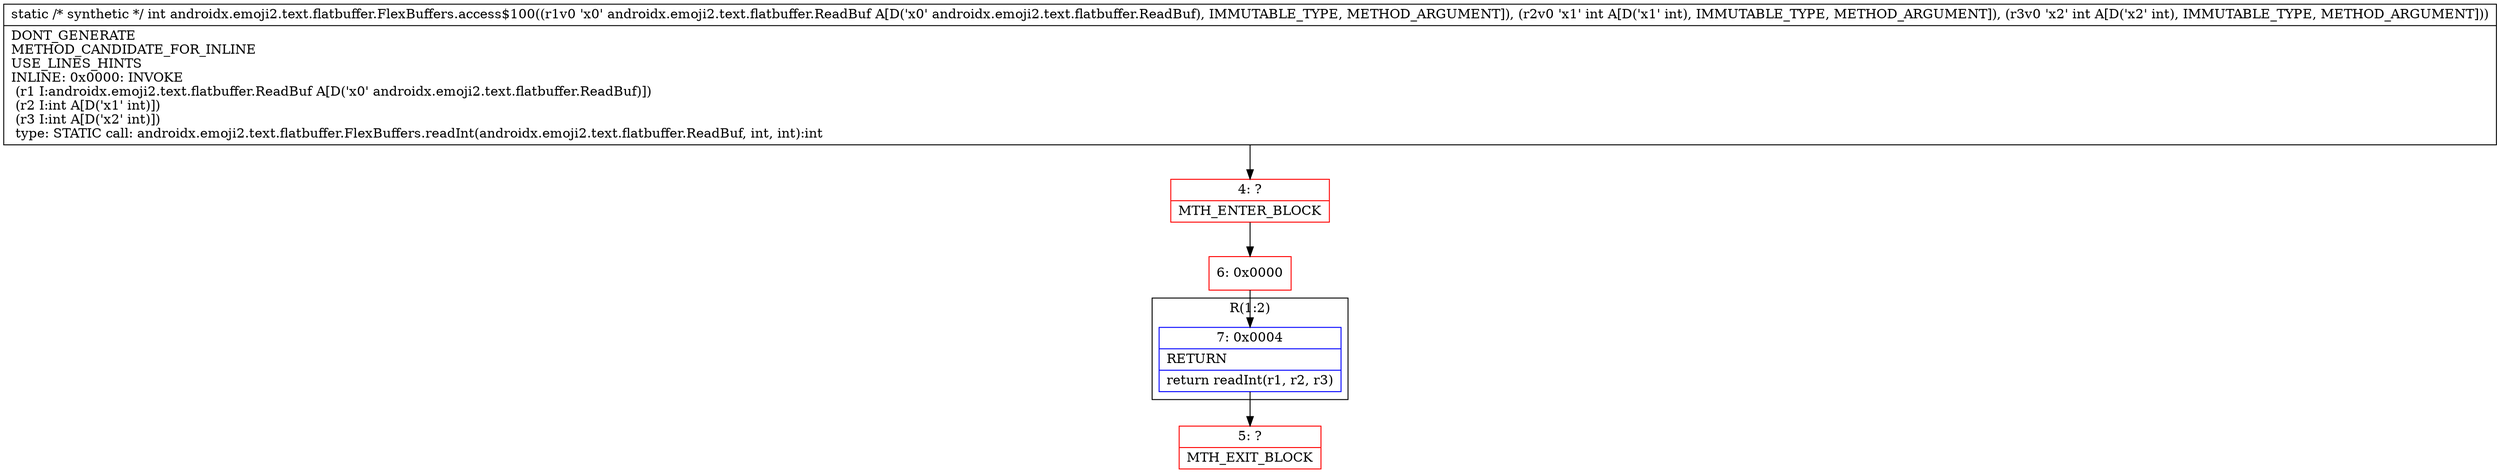 digraph "CFG forandroidx.emoji2.text.flatbuffer.FlexBuffers.access$100(Landroidx\/emoji2\/text\/flatbuffer\/ReadBuf;II)I" {
subgraph cluster_Region_574858375 {
label = "R(1:2)";
node [shape=record,color=blue];
Node_7 [shape=record,label="{7\:\ 0x0004|RETURN\l|return readInt(r1, r2, r3)\l}"];
}
Node_4 [shape=record,color=red,label="{4\:\ ?|MTH_ENTER_BLOCK\l}"];
Node_6 [shape=record,color=red,label="{6\:\ 0x0000}"];
Node_5 [shape=record,color=red,label="{5\:\ ?|MTH_EXIT_BLOCK\l}"];
MethodNode[shape=record,label="{static \/* synthetic *\/ int androidx.emoji2.text.flatbuffer.FlexBuffers.access$100((r1v0 'x0' androidx.emoji2.text.flatbuffer.ReadBuf A[D('x0' androidx.emoji2.text.flatbuffer.ReadBuf), IMMUTABLE_TYPE, METHOD_ARGUMENT]), (r2v0 'x1' int A[D('x1' int), IMMUTABLE_TYPE, METHOD_ARGUMENT]), (r3v0 'x2' int A[D('x2' int), IMMUTABLE_TYPE, METHOD_ARGUMENT]))  | DONT_GENERATE\lMETHOD_CANDIDATE_FOR_INLINE\lUSE_LINES_HINTS\lINLINE: 0x0000: INVOKE  \l  (r1 I:androidx.emoji2.text.flatbuffer.ReadBuf A[D('x0' androidx.emoji2.text.flatbuffer.ReadBuf)])\l  (r2 I:int A[D('x1' int)])\l  (r3 I:int A[D('x2' int)])\l type: STATIC call: androidx.emoji2.text.flatbuffer.FlexBuffers.readInt(androidx.emoji2.text.flatbuffer.ReadBuf, int, int):int\l}"];
MethodNode -> Node_4;Node_7 -> Node_5;
Node_4 -> Node_6;
Node_6 -> Node_7;
}

